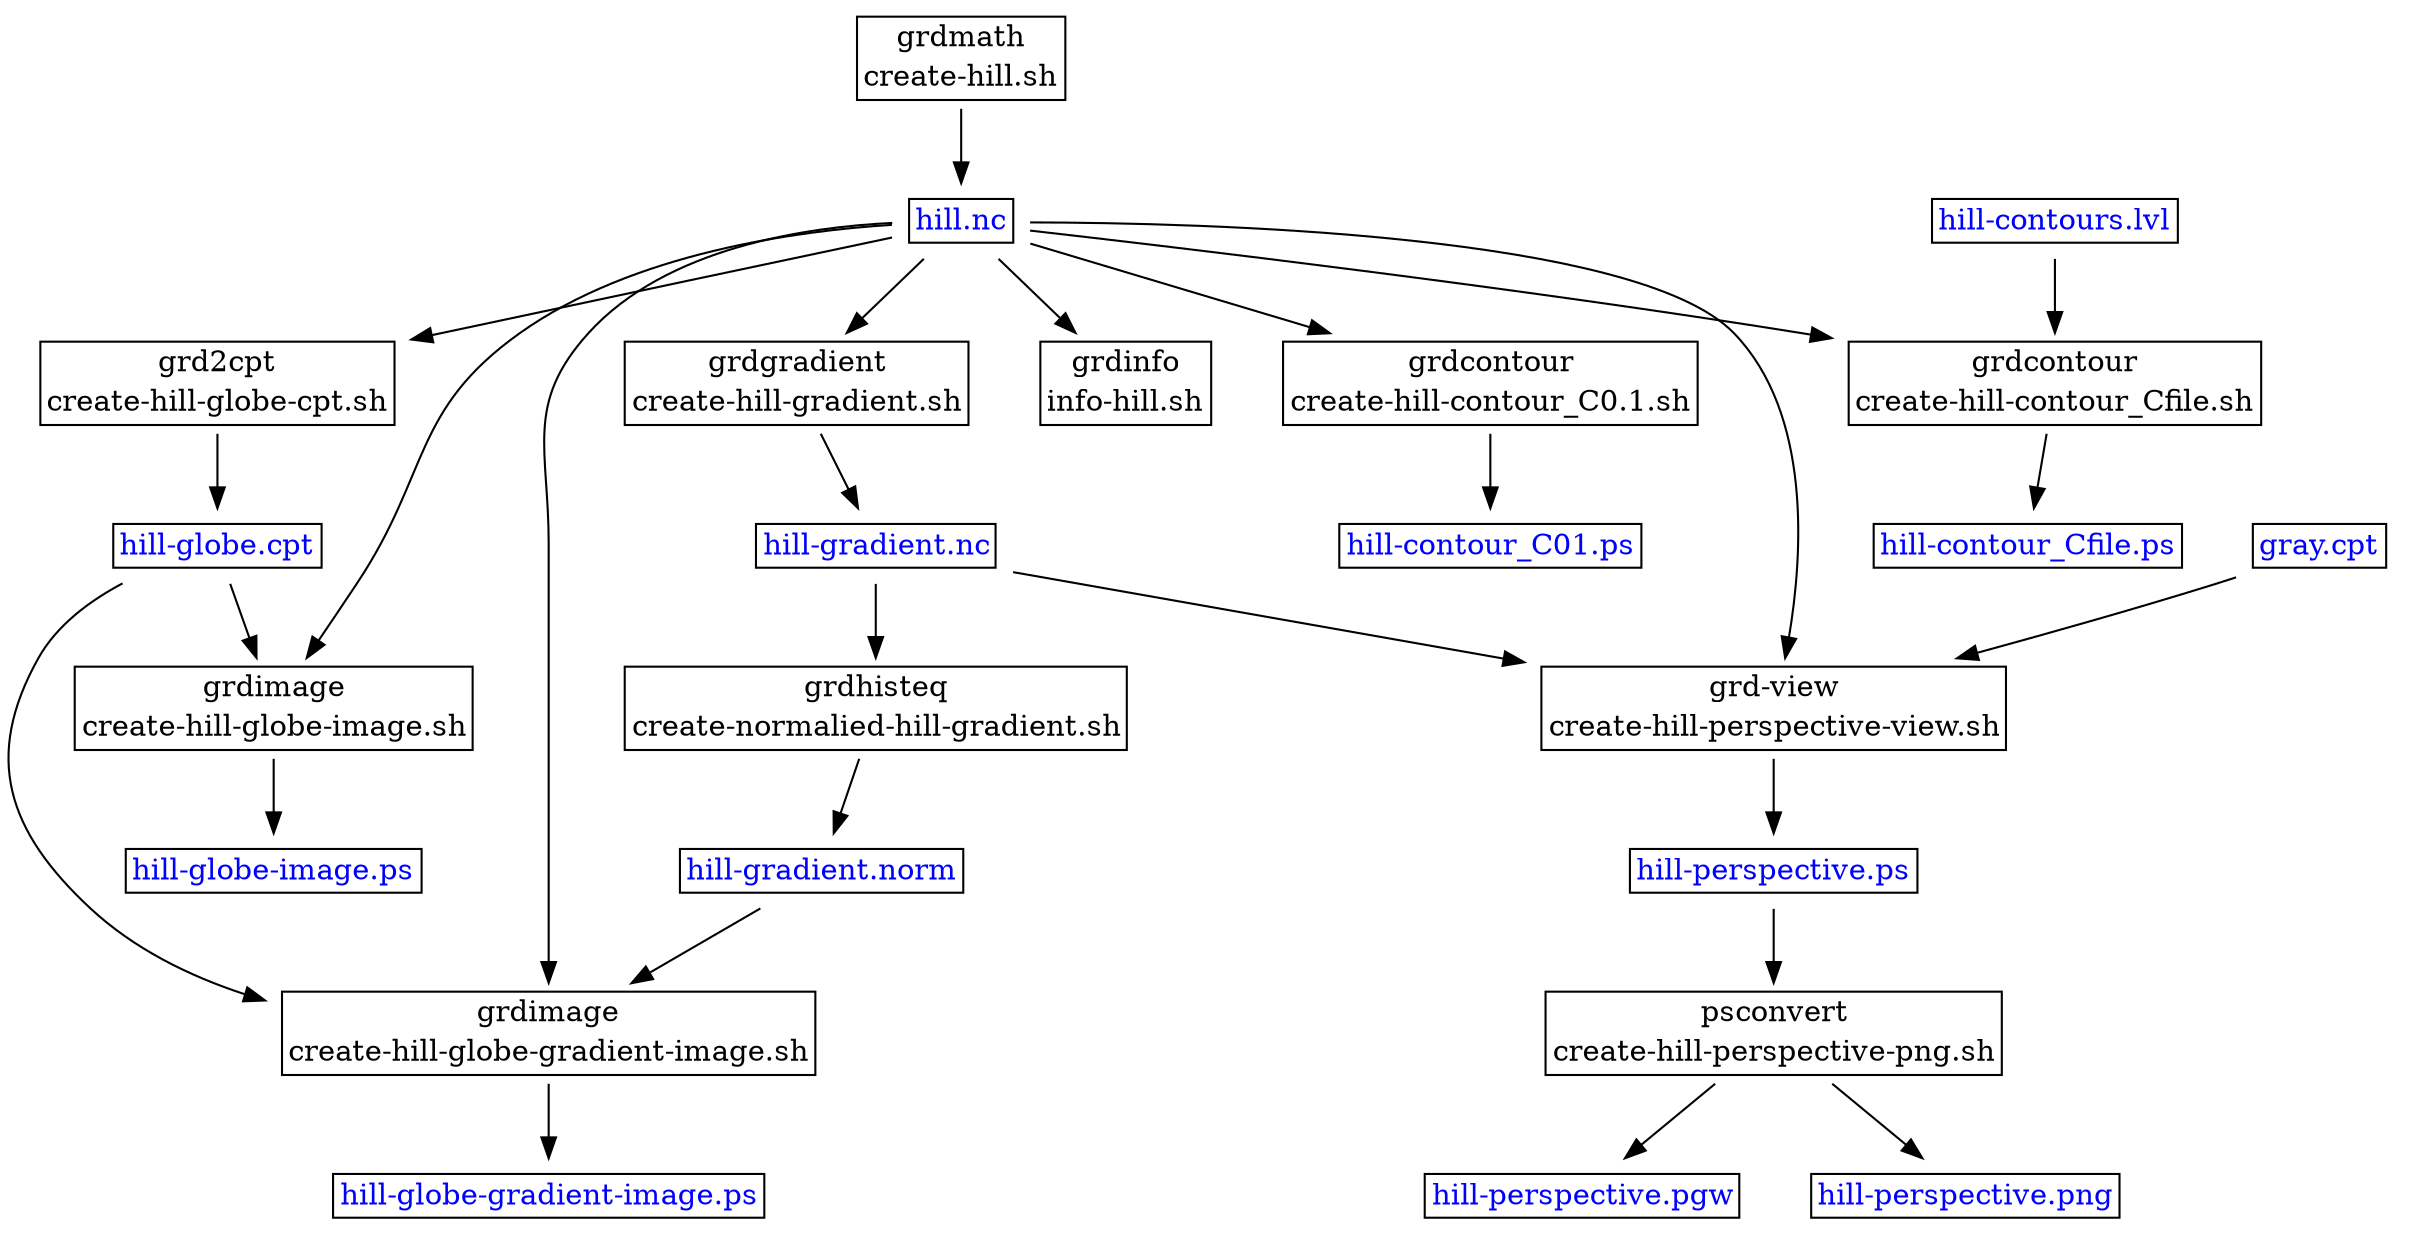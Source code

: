 digraph R {

  node [shape=plaintext];

  grdmath_create_hill_sh [
    label=<
      <table border="1" cellborder="0" cellspacing="0">
           <tr><td>grdmath</td></tr>
           <tr><td>create-hill.sh</td></tr>
      </table>
    >];

  hill_nc [
    label=<
      <table border="1" cellborder="0" cellspacing="0">
           <tr><td><font color="#0000ff">hill.nc</font></td></tr>
      </table>
    >];

 grdinfo_info_hill [
 label=<
      <table border="1" cellborder="0" cellspacing="0">
           <tr><td>grdinfo</td></tr>
           <tr><td>info-hill.sh</td></tr>
      </table>
    >
  ];

 grd2cpt_create_hill_globe_cpt_sh [
 label=<
      <table border="1" cellborder="0" cellspacing="0">
           <tr><td>grd2cpt</td></tr>
           <tr><td>create-hill-globe-cpt.sh</td></tr>
      </table>
    >
  ];

  hill_globe_cpt [
    label=<
      <table border="1" cellborder="0" cellspacing="0">
           <tr><td><font color="#0000ff">hill-globe.cpt</font></td></tr>
      </table>
    >];

  grdhisteq_create_normalied_hill_gradient_sh [
    label=<
      <table border="1" cellborder="0" cellspacing="0">
           <tr><td>grdhisteq</td></tr>
           <tr><td>create-normalied-hill-gradient.sh</td></tr>
      </table>
    >];

  hill_gradient_norm [
    label=<
      <table border="1" cellborder="0" cellspacing="0">
           <tr><td><font color="#0000ff">hill-gradient.norm</font></td></tr>
      </table>
    >];

  grdimage_create_hill_globe_image_sh [
    label=<
      <table border="1" cellborder="0" cellspacing="0">
           <tr><td>grdimage</td></tr>
           <tr><td>create-hill-globe-image.sh</td></tr>
      </table>
    >];

  grdimage_create_hill_globe_gradient_image_sh [
    label=<
      <table border="1" cellborder="0" cellspacing="0">
           <tr><td>grdimage</td></tr>
           <tr><td>create-hill-globe-gradient-image.sh</td></tr>
      </table>
    >];

  hill_globe_image_ps [
    label=<
      <table border="1" cellborder="0" cellspacing="0">
           <tr><td><font color="#0000ff">hill-globe-image.ps</font></td></tr>
      </table>
    >];

  hill_globe_gradient_image_ps [
    label=<
      <table border="1" cellborder="0" cellspacing="0">
           <tr><td><font color="#0000ff">hill-globe-gradient-image.ps</font></td></tr>
      </table>
    >];

  grdgradient_create_hill_gradient [
    label=<
      <table border="1" cellborder="0" cellspacing="0">
           <tr><td>grdgradient</td></tr>
           <tr><td>create-hill-gradient.sh</td></tr>
      </table>
    >];

  gray_cpt [
    label=<
      <table border="1" cellborder="0" cellspacing="0">
           <tr><td><font color="#0000ff">gray.cpt</font></td></tr>
      </table>
    >];

  hill_gradient_nc [
    label=<
      <table border="1" cellborder="0" cellspacing="0">
           <tr><td><font color="#0000ff">hill-gradient.nc</font></td></tr>
      </table>
    >];

  hill_contours_lvl [
    label=<
      <table border="1" cellborder="0" cellspacing="0">
           <tr><td><font color="#0000ff">hill-contours.lvl</font></td></tr>
      </table>
    >];

  grdcontour_create_hill_contour_Cfile_sh [
    label=<
      <table border="1" cellborder="0" cellspacing="0">
           <tr><td>grdcontour</td></tr>
           <tr><td>create-hill-contour_Cfile.sh</td></tr>
      </table>
    >];

  grdcontour_create_hill_contour_C01 [
    label=<
      <table border="1" cellborder="0" cellspacing="0">
           <tr><td>grdcontour</td></tr>
           <tr><td>create-hill-contour_C0.1.sh</td></tr>
      </table>
    >];

  hill_contour_Cfile_ps [
    label=<
      <table border="1" cellborder="0" cellspacing="0">
           <tr><td><font color="#0000ff">hill-contour_Cfile.ps</font></td></tr>
      </table>
    >];

  hill_contour_C01_ps [
    label=<
      <table border="1" cellborder="0" cellspacing="0">
           <tr><td><font color="#0000ff">hill-contour_C01.ps</font></td></tr>
      </table>
    >];


  grdview_create_hill_perspective_view [
    label=<
      <table border="1" cellborder="0" cellspacing="0">
           <tr><td>grd-view</td></tr>
           <tr><td>create-hill-perspective-view.sh</td></tr>
      </table>
    >];

  hill_perspective_ps [
    label=<
      <table border="1" cellborder="0" cellspacing="0">
           <tr><td><font color="#0000ff">hill-perspective.ps</font></td></tr>
      </table>
    >];

  psconvert_create_hill_perspective_png [
    label=<
      <table border="1" cellborder="0" cellspacing="0">
           <tr><td>psconvert</td></tr>
           <tr><td>create-hill-perspective-png.sh</td></tr>
      </table>
    >];

  hill_perspective_png [
    label=<
      <table border="1" cellborder="0" cellspacing="0">
           <tr><td><font color="#0000ff">hill-perspective.png</font></td></tr>
      </table>
    >];

  hill_perspective_pgw [
    label=<
      <table border="1" cellborder="0" cellspacing="0">
           <tr><td><font color="#0000ff">hill-perspective.pgw</font></td></tr>
      </table>
    >];


  grdmath_create_hill_sh -> hill_nc;

  hill_nc -> grdinfo_info_hill;

  hill_nc -> grdgradient_create_hill_gradient;

  grdgradient_create_hill_gradient -> hill_gradient_nc;

  hill_nc           -> grdcontour_create_hill_contour_Cfile_sh;
  hill_contours_lvl -> grdcontour_create_hill_contour_Cfile_sh;
  grdcontour_create_hill_contour_Cfile_sh -> hill_contour_Cfile_ps;


  hill_nc -> grd2cpt_create_hill_globe_cpt_sh;
  grd2cpt_create_hill_globe_cpt_sh -> hill_globe_cpt;

  hill_nc           -> grdcontour_create_hill_contour_C01;
  grdcontour_create_hill_contour_C01 -> hill_contour_C01_ps;

  hill_nc        -> grdimage_create_hill_globe_image_sh;
  hill_globe_cpt -> grdimage_create_hill_globe_image_sh;
  grdimage_create_hill_globe_image_sh -> hill_globe_image_ps;

  hill_gradient_nc -> grdhisteq_create_normalied_hill_gradient_sh;
  grdhisteq_create_normalied_hill_gradient_sh -> hill_gradient_norm;

  hill_nc          -> grdview_create_hill_perspective_view;
  hill_gradient_nc -> grdview_create_hill_perspective_view;
  gray_cpt         -> grdview_create_hill_perspective_view;
  grdview_create_hill_perspective_view -> hill_perspective_ps;

  hill_perspective_ps -> psconvert_create_hill_perspective_png
  psconvert_create_hill_perspective_png -> hill_perspective_png;
  psconvert_create_hill_perspective_png -> hill_perspective_pgw;

  hill_nc            -> grdimage_create_hill_globe_gradient_image_sh;
  hill_globe_cpt     -> grdimage_create_hill_globe_gradient_image_sh;
  hill_gradient_norm -> grdimage_create_hill_globe_gradient_image_sh;
  grdimage_create_hill_globe_gradient_image_sh -> hill_globe_gradient_image_ps;


}
